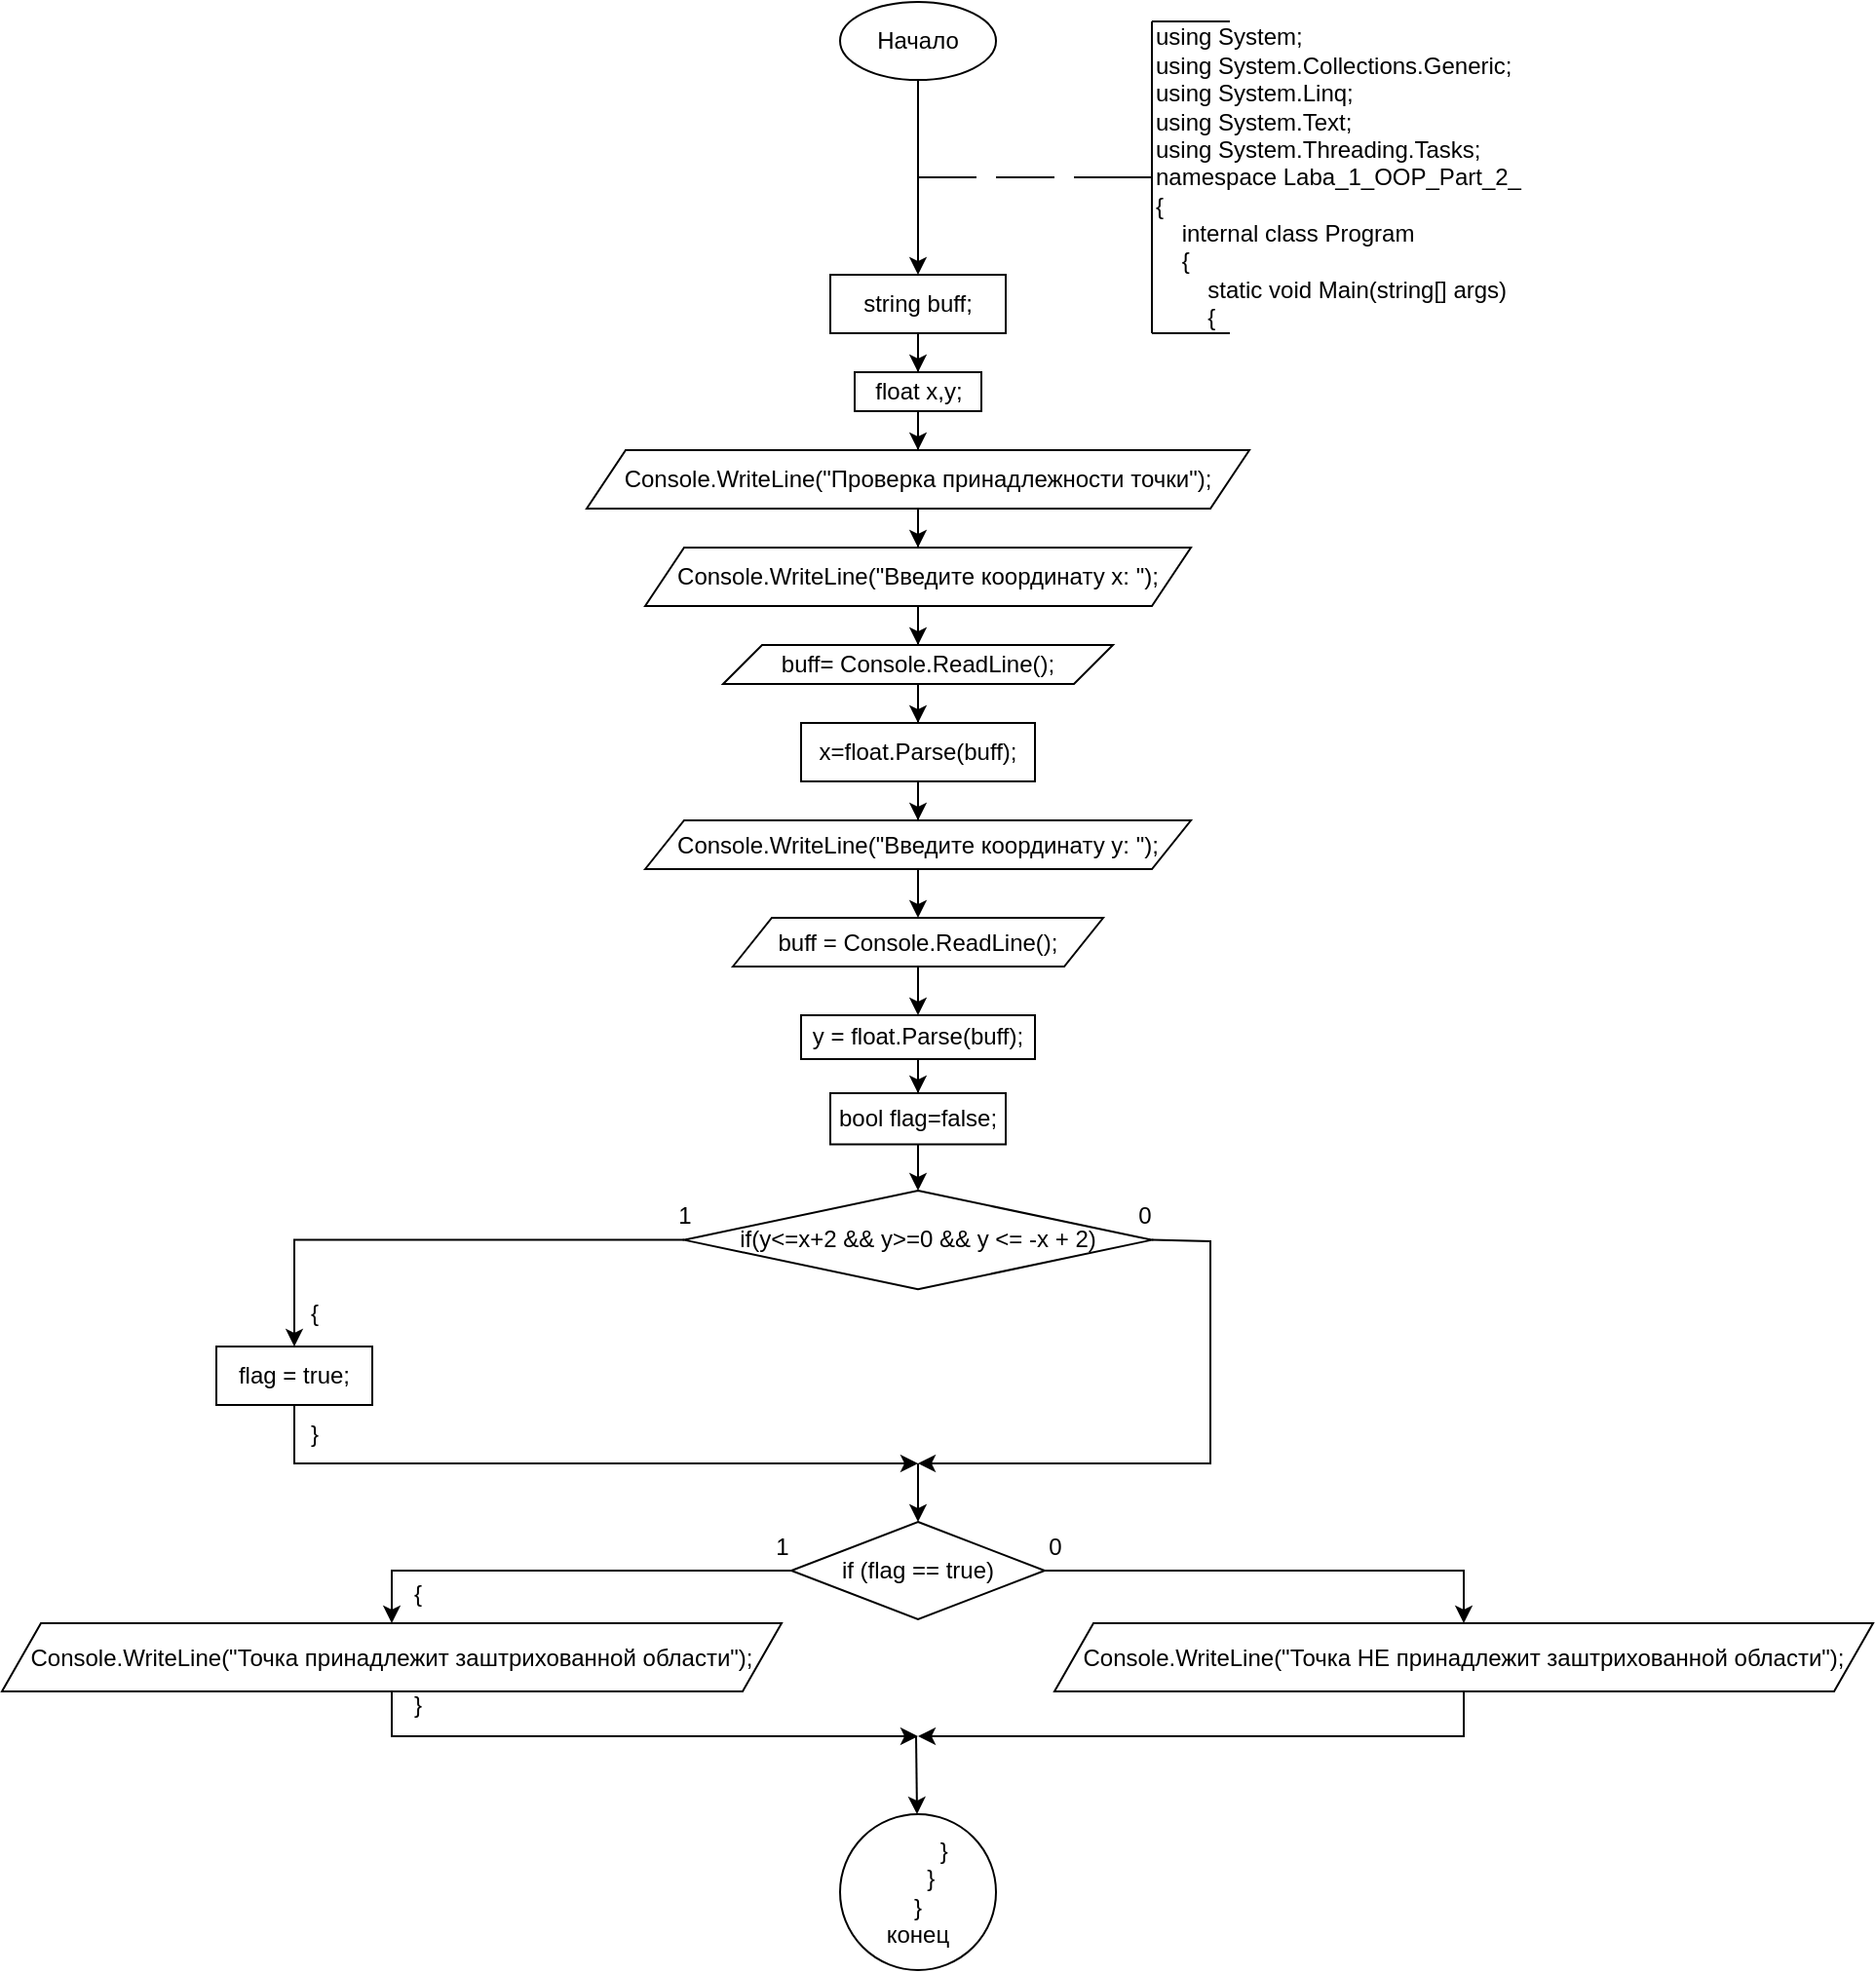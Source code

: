 <mxfile version="24.0.4" type="device">
  <diagram name="Страница — 1" id="fHvxciMUewtH3KyjnSEp">
    <mxGraphModel dx="1105" dy="662" grid="0" gridSize="10" guides="1" tooltips="1" connect="1" arrows="1" fold="1" page="1" pageScale="1" pageWidth="4681" pageHeight="3300" math="0" shadow="0">
      <root>
        <mxCell id="0" />
        <mxCell id="1" parent="0" />
        <mxCell id="jmJejw3v0kQWSH8vtQN6-7" value="" style="edgeStyle=orthogonalEdgeStyle;rounded=0;orthogonalLoop=1;jettySize=auto;html=1;" edge="1" parent="1" source="jmJejw3v0kQWSH8vtQN6-1" target="jmJejw3v0kQWSH8vtQN6-6">
          <mxGeometry relative="1" as="geometry" />
        </mxCell>
        <mxCell id="jmJejw3v0kQWSH8vtQN6-1" value="Начало" style="ellipse;whiteSpace=wrap;html=1;" vertex="1" parent="1">
          <mxGeometry x="480" y="30" width="80" height="40" as="geometry" />
        </mxCell>
        <mxCell id="jmJejw3v0kQWSH8vtQN6-2" value="&lt;div&gt;using System;&lt;/div&gt;&lt;div&gt;using System.Collections.Generic;&lt;/div&gt;&lt;div&gt;using System.Linq;&lt;/div&gt;&lt;div&gt;using System.Text;&lt;/div&gt;&lt;div&gt;using System.Threading.Tasks;&lt;/div&gt;&lt;div&gt;&lt;div&gt;namespace Laba_1_OOP_Part_2_&lt;/div&gt;&lt;div&gt;{&lt;/div&gt;&lt;div&gt;&amp;nbsp; &amp;nbsp; internal class Program&lt;/div&gt;&lt;div&gt;&amp;nbsp; &amp;nbsp; {&lt;/div&gt;&lt;div&gt;&amp;nbsp; &amp;nbsp; &amp;nbsp; &amp;nbsp; static void Main(string[] args)&lt;/div&gt;&lt;div&gt;&amp;nbsp; &amp;nbsp; &amp;nbsp; &amp;nbsp; {&lt;/div&gt;&lt;/div&gt;" style="text;html=1;align=left;verticalAlign=middle;whiteSpace=wrap;rounded=0;" vertex="1" parent="1">
          <mxGeometry x="640" y="40" width="210" height="160" as="geometry" />
        </mxCell>
        <mxCell id="jmJejw3v0kQWSH8vtQN6-3" value="" style="endArrow=none;html=1;rounded=0;" edge="1" parent="1">
          <mxGeometry width="50" height="50" relative="1" as="geometry">
            <mxPoint x="680" y="200" as="sourcePoint" />
            <mxPoint x="640" y="200" as="targetPoint" />
          </mxGeometry>
        </mxCell>
        <mxCell id="jmJejw3v0kQWSH8vtQN6-4" value="" style="endArrow=none;html=1;rounded=0;exitX=0;exitY=1;exitDx=0;exitDy=0;entryX=0;entryY=0;entryDx=0;entryDy=0;" edge="1" parent="1" source="jmJejw3v0kQWSH8vtQN6-2" target="jmJejw3v0kQWSH8vtQN6-2">
          <mxGeometry width="50" height="50" relative="1" as="geometry">
            <mxPoint x="550" y="130" as="sourcePoint" />
            <mxPoint x="600" y="80" as="targetPoint" />
          </mxGeometry>
        </mxCell>
        <mxCell id="jmJejw3v0kQWSH8vtQN6-5" value="" style="endArrow=none;html=1;rounded=0;" edge="1" parent="1">
          <mxGeometry width="50" height="50" relative="1" as="geometry">
            <mxPoint x="640" y="40" as="sourcePoint" />
            <mxPoint x="680" y="40" as="targetPoint" />
          </mxGeometry>
        </mxCell>
        <mxCell id="jmJejw3v0kQWSH8vtQN6-9" value="" style="edgeStyle=orthogonalEdgeStyle;rounded=0;orthogonalLoop=1;jettySize=auto;html=1;" edge="1" parent="1" source="jmJejw3v0kQWSH8vtQN6-6" target="jmJejw3v0kQWSH8vtQN6-8">
          <mxGeometry relative="1" as="geometry" />
        </mxCell>
        <mxCell id="jmJejw3v0kQWSH8vtQN6-6" value="string buff;" style="whiteSpace=wrap;html=1;" vertex="1" parent="1">
          <mxGeometry x="475" y="170" width="90" height="30" as="geometry" />
        </mxCell>
        <mxCell id="jmJejw3v0kQWSH8vtQN6-53" value="" style="edgeStyle=orthogonalEdgeStyle;rounded=0;orthogonalLoop=1;jettySize=auto;html=1;" edge="1" parent="1" source="jmJejw3v0kQWSH8vtQN6-8" target="jmJejw3v0kQWSH8vtQN6-52">
          <mxGeometry relative="1" as="geometry" />
        </mxCell>
        <mxCell id="jmJejw3v0kQWSH8vtQN6-8" value="float x,y;" style="whiteSpace=wrap;html=1;" vertex="1" parent="1">
          <mxGeometry x="487.5" y="220" width="65" height="20" as="geometry" />
        </mxCell>
        <mxCell id="jmJejw3v0kQWSH8vtQN6-49" value="" style="endArrow=none;html=1;rounded=0;" edge="1" parent="1">
          <mxGeometry width="50" height="50" relative="1" as="geometry">
            <mxPoint x="520" y="120" as="sourcePoint" />
            <mxPoint x="550" y="120" as="targetPoint" />
          </mxGeometry>
        </mxCell>
        <mxCell id="jmJejw3v0kQWSH8vtQN6-50" value="" style="endArrow=none;html=1;rounded=0;" edge="1" parent="1">
          <mxGeometry width="50" height="50" relative="1" as="geometry">
            <mxPoint x="560" y="120" as="sourcePoint" />
            <mxPoint x="590" y="120" as="targetPoint" />
          </mxGeometry>
        </mxCell>
        <mxCell id="jmJejw3v0kQWSH8vtQN6-51" value="" style="endArrow=none;html=1;rounded=0;" edge="1" parent="1">
          <mxGeometry width="50" height="50" relative="1" as="geometry">
            <mxPoint x="600" y="120" as="sourcePoint" />
            <mxPoint x="640" y="120" as="targetPoint" />
          </mxGeometry>
        </mxCell>
        <mxCell id="jmJejw3v0kQWSH8vtQN6-55" value="" style="edgeStyle=orthogonalEdgeStyle;rounded=0;orthogonalLoop=1;jettySize=auto;html=1;" edge="1" parent="1" source="jmJejw3v0kQWSH8vtQN6-52" target="jmJejw3v0kQWSH8vtQN6-54">
          <mxGeometry relative="1" as="geometry" />
        </mxCell>
        <mxCell id="jmJejw3v0kQWSH8vtQN6-52" value="Console.WriteLine(&quot;Проверка принадлежности точки&quot;);" style="shape=parallelogram;perimeter=parallelogramPerimeter;whiteSpace=wrap;html=1;fixedSize=1;" vertex="1" parent="1">
          <mxGeometry x="350" y="260" width="340" height="30" as="geometry" />
        </mxCell>
        <mxCell id="jmJejw3v0kQWSH8vtQN6-57" value="" style="edgeStyle=orthogonalEdgeStyle;rounded=0;orthogonalLoop=1;jettySize=auto;html=1;" edge="1" parent="1" source="jmJejw3v0kQWSH8vtQN6-54" target="jmJejw3v0kQWSH8vtQN6-56">
          <mxGeometry relative="1" as="geometry" />
        </mxCell>
        <mxCell id="jmJejw3v0kQWSH8vtQN6-54" value="Console.WriteLine(&quot;Введите координату x: &quot;);" style="shape=parallelogram;perimeter=parallelogramPerimeter;whiteSpace=wrap;html=1;fixedSize=1;" vertex="1" parent="1">
          <mxGeometry x="380" y="310" width="280" height="30" as="geometry" />
        </mxCell>
        <mxCell id="jmJejw3v0kQWSH8vtQN6-59" value="" style="edgeStyle=orthogonalEdgeStyle;rounded=0;orthogonalLoop=1;jettySize=auto;html=1;" edge="1" parent="1" source="jmJejw3v0kQWSH8vtQN6-56" target="jmJejw3v0kQWSH8vtQN6-58">
          <mxGeometry relative="1" as="geometry" />
        </mxCell>
        <mxCell id="jmJejw3v0kQWSH8vtQN6-56" value="buff= Console.ReadLine();" style="shape=parallelogram;perimeter=parallelogramPerimeter;whiteSpace=wrap;html=1;fixedSize=1;" vertex="1" parent="1">
          <mxGeometry x="420" y="360" width="200" height="20" as="geometry" />
        </mxCell>
        <mxCell id="jmJejw3v0kQWSH8vtQN6-61" value="" style="edgeStyle=orthogonalEdgeStyle;rounded=0;orthogonalLoop=1;jettySize=auto;html=1;" edge="1" parent="1" source="jmJejw3v0kQWSH8vtQN6-58" target="jmJejw3v0kQWSH8vtQN6-60">
          <mxGeometry relative="1" as="geometry" />
        </mxCell>
        <mxCell id="jmJejw3v0kQWSH8vtQN6-58" value="x=float.Parse(buff);" style="whiteSpace=wrap;html=1;" vertex="1" parent="1">
          <mxGeometry x="460" y="400" width="120" height="30" as="geometry" />
        </mxCell>
        <mxCell id="jmJejw3v0kQWSH8vtQN6-63" value="" style="edgeStyle=orthogonalEdgeStyle;rounded=0;orthogonalLoop=1;jettySize=auto;html=1;" edge="1" parent="1" source="jmJejw3v0kQWSH8vtQN6-60" target="jmJejw3v0kQWSH8vtQN6-62">
          <mxGeometry relative="1" as="geometry" />
        </mxCell>
        <mxCell id="jmJejw3v0kQWSH8vtQN6-60" value="Console.WriteLine(&quot;Введите координату y: &quot;);" style="shape=parallelogram;perimeter=parallelogramPerimeter;whiteSpace=wrap;html=1;fixedSize=1;" vertex="1" parent="1">
          <mxGeometry x="380" y="450" width="280" height="25" as="geometry" />
        </mxCell>
        <mxCell id="jmJejw3v0kQWSH8vtQN6-65" value="" style="edgeStyle=orthogonalEdgeStyle;rounded=0;orthogonalLoop=1;jettySize=auto;html=1;" edge="1" parent="1" source="jmJejw3v0kQWSH8vtQN6-62" target="jmJejw3v0kQWSH8vtQN6-64">
          <mxGeometry relative="1" as="geometry" />
        </mxCell>
        <mxCell id="jmJejw3v0kQWSH8vtQN6-62" value="buff = Console.ReadLine();" style="shape=parallelogram;perimeter=parallelogramPerimeter;whiteSpace=wrap;html=1;fixedSize=1;" vertex="1" parent="1">
          <mxGeometry x="425" y="500" width="190" height="25" as="geometry" />
        </mxCell>
        <mxCell id="jmJejw3v0kQWSH8vtQN6-67" value="" style="edgeStyle=orthogonalEdgeStyle;rounded=0;orthogonalLoop=1;jettySize=auto;html=1;" edge="1" parent="1" source="jmJejw3v0kQWSH8vtQN6-64" target="jmJejw3v0kQWSH8vtQN6-66">
          <mxGeometry relative="1" as="geometry" />
        </mxCell>
        <mxCell id="jmJejw3v0kQWSH8vtQN6-64" value="y = float.Parse(buff);" style="whiteSpace=wrap;html=1;" vertex="1" parent="1">
          <mxGeometry x="460" y="550" width="120" height="22.5" as="geometry" />
        </mxCell>
        <mxCell id="jmJejw3v0kQWSH8vtQN6-69" value="" style="edgeStyle=orthogonalEdgeStyle;rounded=0;orthogonalLoop=1;jettySize=auto;html=1;" edge="1" parent="1" source="jmJejw3v0kQWSH8vtQN6-66" target="jmJejw3v0kQWSH8vtQN6-68">
          <mxGeometry relative="1" as="geometry" />
        </mxCell>
        <mxCell id="jmJejw3v0kQWSH8vtQN6-66" value="bool flag=false;" style="whiteSpace=wrap;html=1;" vertex="1" parent="1">
          <mxGeometry x="475" y="590" width="90" height="26.25" as="geometry" />
        </mxCell>
        <mxCell id="jmJejw3v0kQWSH8vtQN6-71" value="" style="edgeStyle=orthogonalEdgeStyle;rounded=0;orthogonalLoop=1;jettySize=auto;html=1;entryX=0.5;entryY=0;entryDx=0;entryDy=0;" edge="1" parent="1" source="jmJejw3v0kQWSH8vtQN6-68" target="jmJejw3v0kQWSH8vtQN6-79">
          <mxGeometry relative="1" as="geometry">
            <mxPoint x="199.043" y="720" as="targetPoint" />
          </mxGeometry>
        </mxCell>
        <mxCell id="jmJejw3v0kQWSH8vtQN6-68" value="if(y&lt;=x+2 &amp;&amp; y&gt;=0 &amp;&amp; y &lt;= -x + 2)" style="rhombus;whiteSpace=wrap;html=1;" vertex="1" parent="1">
          <mxGeometry x="400" y="640" width="240" height="50.62" as="geometry" />
        </mxCell>
        <mxCell id="jmJejw3v0kQWSH8vtQN6-72" value="1" style="text;html=1;align=center;verticalAlign=middle;resizable=0;points=[];autosize=1;strokeColor=none;fillColor=none;" vertex="1" parent="1">
          <mxGeometry x="385" y="638" width="30" height="30" as="geometry" />
        </mxCell>
        <mxCell id="jmJejw3v0kQWSH8vtQN6-73" value="" style="endArrow=classic;html=1;rounded=0;" edge="1" parent="1">
          <mxGeometry width="50" height="50" relative="1" as="geometry">
            <mxPoint x="520" y="780" as="sourcePoint" />
            <mxPoint x="520" y="810" as="targetPoint" />
          </mxGeometry>
        </mxCell>
        <mxCell id="jmJejw3v0kQWSH8vtQN6-74" value="" style="endArrow=classic;html=1;rounded=0;exitX=1;exitY=0.5;exitDx=0;exitDy=0;" edge="1" parent="1" source="jmJejw3v0kQWSH8vtQN6-68">
          <mxGeometry width="50" height="50" relative="1" as="geometry">
            <mxPoint x="650" y="680" as="sourcePoint" />
            <mxPoint x="520" y="780" as="targetPoint" />
            <Array as="points">
              <mxPoint x="670" y="666" />
              <mxPoint x="670" y="780" />
            </Array>
          </mxGeometry>
        </mxCell>
        <mxCell id="jmJejw3v0kQWSH8vtQN6-75" value="" style="endArrow=classic;html=1;rounded=0;exitX=0.5;exitY=1;exitDx=0;exitDy=0;" edge="1" parent="1" source="jmJejw3v0kQWSH8vtQN6-79">
          <mxGeometry width="50" height="50" relative="1" as="geometry">
            <mxPoint x="160" y="790" as="sourcePoint" />
            <mxPoint x="520" y="780" as="targetPoint" />
            <Array as="points">
              <mxPoint x="200" y="780" />
            </Array>
          </mxGeometry>
        </mxCell>
        <mxCell id="jmJejw3v0kQWSH8vtQN6-76" value="0" style="text;html=1;align=center;verticalAlign=middle;resizable=0;points=[];autosize=1;strokeColor=none;fillColor=none;" vertex="1" parent="1">
          <mxGeometry x="621" y="638" width="30" height="30" as="geometry" />
        </mxCell>
        <mxCell id="jmJejw3v0kQWSH8vtQN6-77" value="{" style="text;html=1;align=center;verticalAlign=middle;resizable=0;points=[];autosize=1;strokeColor=none;fillColor=none;" vertex="1" parent="1">
          <mxGeometry x="195" y="688" width="30" height="30" as="geometry" />
        </mxCell>
        <mxCell id="jmJejw3v0kQWSH8vtQN6-78" value="}" style="text;html=1;align=center;verticalAlign=middle;resizable=0;points=[];autosize=1;strokeColor=none;fillColor=none;" vertex="1" parent="1">
          <mxGeometry x="195" y="750" width="30" height="30" as="geometry" />
        </mxCell>
        <mxCell id="jmJejw3v0kQWSH8vtQN6-79" value="flag = true;" style="rounded=0;whiteSpace=wrap;html=1;" vertex="1" parent="1">
          <mxGeometry x="160" y="720" width="80" height="30" as="geometry" />
        </mxCell>
        <mxCell id="jmJejw3v0kQWSH8vtQN6-82" value="" style="edgeStyle=orthogonalEdgeStyle;rounded=0;orthogonalLoop=1;jettySize=auto;html=1;" edge="1" parent="1" source="jmJejw3v0kQWSH8vtQN6-80" target="jmJejw3v0kQWSH8vtQN6-81">
          <mxGeometry relative="1" as="geometry" />
        </mxCell>
        <mxCell id="jmJejw3v0kQWSH8vtQN6-85" value="" style="edgeStyle=orthogonalEdgeStyle;rounded=0;orthogonalLoop=1;jettySize=auto;html=1;" edge="1" parent="1" source="jmJejw3v0kQWSH8vtQN6-80" target="jmJejw3v0kQWSH8vtQN6-84">
          <mxGeometry relative="1" as="geometry" />
        </mxCell>
        <mxCell id="jmJejw3v0kQWSH8vtQN6-80" value="if (flag == true)" style="rhombus;whiteSpace=wrap;html=1;" vertex="1" parent="1">
          <mxGeometry x="455" y="810" width="130" height="50" as="geometry" />
        </mxCell>
        <mxCell id="jmJejw3v0kQWSH8vtQN6-81" value="Console.WriteLine(&quot;Точка принадлежит заштрихованной области&quot;);" style="shape=parallelogram;perimeter=parallelogramPerimeter;whiteSpace=wrap;html=1;fixedSize=1;" vertex="1" parent="1">
          <mxGeometry x="50" y="862" width="400" height="35" as="geometry" />
        </mxCell>
        <mxCell id="jmJejw3v0kQWSH8vtQN6-83" value="1" style="text;html=1;align=center;verticalAlign=middle;resizable=0;points=[];autosize=1;strokeColor=none;fillColor=none;" vertex="1" parent="1">
          <mxGeometry x="435" y="808" width="30" height="30" as="geometry" />
        </mxCell>
        <mxCell id="jmJejw3v0kQWSH8vtQN6-84" value="Console.WriteLine(&quot;Точка НЕ принадлежит заштрихованной области&quot;);" style="shape=parallelogram;perimeter=parallelogramPerimeter;whiteSpace=wrap;html=1;fixedSize=1;" vertex="1" parent="1">
          <mxGeometry x="590" y="862" width="420" height="35" as="geometry" />
        </mxCell>
        <mxCell id="jmJejw3v0kQWSH8vtQN6-86" value="0" style="text;html=1;align=center;verticalAlign=middle;resizable=0;points=[];autosize=1;strokeColor=none;fillColor=none;" vertex="1" parent="1">
          <mxGeometry x="575" y="808" width="30" height="30" as="geometry" />
        </mxCell>
        <mxCell id="jmJejw3v0kQWSH8vtQN6-87" value="" style="endArrow=classic;html=1;rounded=0;" edge="1" parent="1" target="jmJejw3v0kQWSH8vtQN6-90">
          <mxGeometry width="50" height="50" relative="1" as="geometry">
            <mxPoint x="519" y="920" as="sourcePoint" />
            <mxPoint x="520" y="950" as="targetPoint" />
          </mxGeometry>
        </mxCell>
        <mxCell id="jmJejw3v0kQWSH8vtQN6-88" value="" style="endArrow=classic;html=1;rounded=0;" edge="1" parent="1">
          <mxGeometry width="50" height="50" relative="1" as="geometry">
            <mxPoint x="800" y="897" as="sourcePoint" />
            <mxPoint x="520" y="920" as="targetPoint" />
            <Array as="points">
              <mxPoint x="800" y="920" />
            </Array>
          </mxGeometry>
        </mxCell>
        <mxCell id="jmJejw3v0kQWSH8vtQN6-89" value="" style="endArrow=classic;html=1;rounded=0;" edge="1" parent="1">
          <mxGeometry width="50" height="50" relative="1" as="geometry">
            <mxPoint x="250" y="897" as="sourcePoint" />
            <mxPoint x="520" y="920" as="targetPoint" />
            <Array as="points">
              <mxPoint x="250" y="920" />
            </Array>
          </mxGeometry>
        </mxCell>
        <mxCell id="jmJejw3v0kQWSH8vtQN6-90" value="&lt;span style=&quot;white-space: pre;&quot;&gt;&#x9;&lt;/span&gt;}&lt;br&gt;&amp;nbsp; &amp;nbsp; }&lt;br&gt;}&lt;div&gt;конец&lt;/div&gt;" style="ellipse;whiteSpace=wrap;html=1;aspect=fixed;" vertex="1" parent="1">
          <mxGeometry x="480" y="960" width="80" height="80" as="geometry" />
        </mxCell>
        <mxCell id="jmJejw3v0kQWSH8vtQN6-91" value="{" style="text;html=1;align=center;verticalAlign=middle;resizable=0;points=[];autosize=1;strokeColor=none;fillColor=none;" vertex="1" parent="1">
          <mxGeometry x="252" y="834" width="22" height="26" as="geometry" />
        </mxCell>
        <mxCell id="jmJejw3v0kQWSH8vtQN6-92" value="}" style="text;html=1;align=center;verticalAlign=middle;resizable=0;points=[];autosize=1;strokeColor=none;fillColor=none;" vertex="1" parent="1">
          <mxGeometry x="252" y="891" width="22" height="26" as="geometry" />
        </mxCell>
      </root>
    </mxGraphModel>
  </diagram>
</mxfile>
